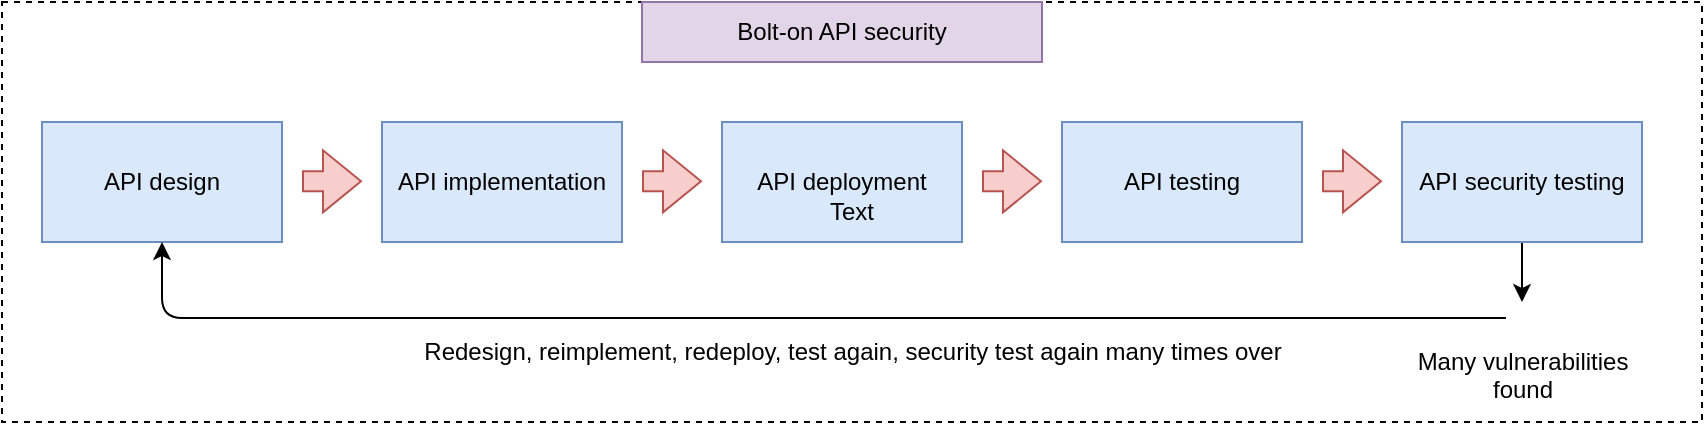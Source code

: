 <mxfile version="23.1.6" type="github" pages="4">
  <diagram name="3.1" id="JjyUlYZhettKr20n02VA">
    <mxGraphModel dx="1434" dy="820" grid="1" gridSize="10" guides="1" tooltips="1" connect="1" arrows="1" fold="1" page="1" pageScale="1" pageWidth="850" pageHeight="1100" math="0" shadow="0">
      <root>
        <mxCell id="0" />
        <mxCell id="1" parent="0" />
        <mxCell id="f8et4zQYmp7AX-IT2wCH-1" value="API design" style="rounded=0;whiteSpace=wrap;html=1;fillColor=#dae8fc;strokeColor=#6c8ebf;" vertex="1" parent="1">
          <mxGeometry x="20" y="290" width="120" height="60" as="geometry" />
        </mxCell>
        <mxCell id="f8et4zQYmp7AX-IT2wCH-2" value="" style="shape=flexArrow;endArrow=classic;html=1;rounded=0;fillColor=#f8cecc;strokeColor=#b85450;" edge="1" parent="1">
          <mxGeometry width="50" height="50" relative="1" as="geometry">
            <mxPoint x="150" y="319.67" as="sourcePoint" />
            <mxPoint x="180" y="319.67" as="targetPoint" />
          </mxGeometry>
        </mxCell>
        <mxCell id="f8et4zQYmp7AX-IT2wCH-3" value="API implementation" style="rounded=0;whiteSpace=wrap;html=1;fillColor=#dae8fc;strokeColor=#6c8ebf;" vertex="1" parent="1">
          <mxGeometry x="190" y="290" width="120" height="60" as="geometry" />
        </mxCell>
        <mxCell id="f8et4zQYmp7AX-IT2wCH-4" value="" style="shape=flexArrow;endArrow=classic;html=1;rounded=0;fillColor=#f8cecc;strokeColor=#b85450;" edge="1" parent="1">
          <mxGeometry width="50" height="50" relative="1" as="geometry">
            <mxPoint x="320" y="319.67" as="sourcePoint" />
            <mxPoint x="350" y="319.67" as="targetPoint" />
          </mxGeometry>
        </mxCell>
        <mxCell id="f8et4zQYmp7AX-IT2wCH-5" value="API deployment" style="rounded=0;whiteSpace=wrap;html=1;fillColor=#dae8fc;strokeColor=#6c8ebf;" vertex="1" parent="1">
          <mxGeometry x="360" y="290" width="120" height="60" as="geometry" />
        </mxCell>
        <mxCell id="f8et4zQYmp7AX-IT2wCH-6" value="" style="shape=flexArrow;endArrow=classic;html=1;rounded=0;fillColor=#f8cecc;strokeColor=#b85450;" edge="1" parent="1">
          <mxGeometry width="50" height="50" relative="1" as="geometry">
            <mxPoint x="490" y="319.67" as="sourcePoint" />
            <mxPoint x="520" y="319.67" as="targetPoint" />
          </mxGeometry>
        </mxCell>
        <mxCell id="f8et4zQYmp7AX-IT2wCH-7" value="API testing" style="rounded=0;whiteSpace=wrap;html=1;fillColor=#dae8fc;strokeColor=#6c8ebf;" vertex="1" parent="1">
          <mxGeometry x="530" y="290" width="120" height="60" as="geometry" />
        </mxCell>
        <mxCell id="f8et4zQYmp7AX-IT2wCH-8" value="" style="shape=flexArrow;endArrow=classic;html=1;rounded=0;fillColor=#f8cecc;strokeColor=#b85450;" edge="1" parent="1">
          <mxGeometry width="50" height="50" relative="1" as="geometry">
            <mxPoint x="660" y="319.67" as="sourcePoint" />
            <mxPoint x="690" y="319.67" as="targetPoint" />
          </mxGeometry>
        </mxCell>
        <mxCell id="f8et4zQYmp7AX-IT2wCH-9" style="edgeStyle=orthogonalEdgeStyle;rounded=0;orthogonalLoop=1;jettySize=auto;html=1;entryX=0.5;entryY=0;entryDx=0;entryDy=0;" edge="1" parent="1" source="f8et4zQYmp7AX-IT2wCH-10" target="f8et4zQYmp7AX-IT2wCH-12">
          <mxGeometry relative="1" as="geometry" />
        </mxCell>
        <mxCell id="f8et4zQYmp7AX-IT2wCH-10" value="API security testing" style="rounded=0;whiteSpace=wrap;html=1;fillColor=#dae8fc;strokeColor=#6c8ebf;" vertex="1" parent="1">
          <mxGeometry x="700" y="290" width="120" height="60" as="geometry" />
        </mxCell>
        <mxCell id="f8et4zQYmp7AX-IT2wCH-11" style="edgeStyle=orthogonalEdgeStyle;rounded=1;orthogonalLoop=1;jettySize=auto;html=1;curved=0;" edge="1" parent="1" source="f8et4zQYmp7AX-IT2wCH-12" target="f8et4zQYmp7AX-IT2wCH-1">
          <mxGeometry relative="1" as="geometry" />
        </mxCell>
        <mxCell id="f8et4zQYmp7AX-IT2wCH-12" value="Many&amp;nbsp;vulnerabilities&lt;br&gt;found" style="shape=image;html=1;verticalAlign=top;verticalLabelPosition=bottom;labelBackgroundColor=#ffffff;imageAspect=0;aspect=fixed;image=https://cdn1.iconfinder.com/data/icons/CrystalClear/16x16/actions/gg_ignored.png" vertex="1" parent="1">
          <mxGeometry x="752" y="380" width="16" height="16" as="geometry" />
        </mxCell>
        <mxCell id="f8et4zQYmp7AX-IT2wCH-13" value="Redesign, reimplement, redeploy, test again, security test again many times over" style="text;html=1;align=center;verticalAlign=middle;whiteSpace=wrap;rounded=0;" vertex="1" parent="1">
          <mxGeometry x="198" y="390" width="455" height="30" as="geometry" />
        </mxCell>
        <mxCell id="f8et4zQYmp7AX-IT2wCH-14" value="Text" style="text;html=1;align=center;verticalAlign=middle;whiteSpace=wrap;rounded=0;strokeColor=default;dashed=1;" vertex="1" parent="1">
          <mxGeometry y="230" width="850" height="210" as="geometry" />
        </mxCell>
        <mxCell id="f8et4zQYmp7AX-IT2wCH-15" value="Bolt-on API security" style="text;html=1;align=center;verticalAlign=middle;whiteSpace=wrap;rounded=0;fillColor=#e1d5e7;strokeColor=#9673a6;" vertex="1" parent="1">
          <mxGeometry x="320" y="230" width="200" height="30" as="geometry" />
        </mxCell>
      </root>
    </mxGraphModel>
  </diagram>
  <diagram id="MRdM6cafVNZoHTkg15Vf" name="3.2">
    <mxGraphModel dx="1434" dy="820" grid="1" gridSize="10" guides="1" tooltips="1" connect="1" arrows="1" fold="1" page="1" pageScale="1" pageWidth="850" pageHeight="1100" math="0" shadow="0">
      <root>
        <mxCell id="0" />
        <mxCell id="1" parent="0" />
        <mxCell id="wfGCesaBH7ybkO-17rXC-1" style="edgeStyle=orthogonalEdgeStyle;rounded=0;orthogonalLoop=1;jettySize=auto;html=1;" parent="1" source="wfGCesaBH7ybkO-17rXC-2" target="wfGCesaBH7ybkO-17rXC-12" edge="1">
          <mxGeometry relative="1" as="geometry" />
        </mxCell>
        <mxCell id="wfGCesaBH7ybkO-17rXC-2" value="API design" style="rounded=0;whiteSpace=wrap;html=1;fillColor=#dae8fc;strokeColor=#6c8ebf;" parent="1" vertex="1">
          <mxGeometry x="20" y="160" width="120" height="30" as="geometry" />
        </mxCell>
        <mxCell id="wfGCesaBH7ybkO-17rXC-3" value="" style="shape=flexArrow;endArrow=classic;html=1;rounded=0;fillColor=#f8cecc;strokeColor=#b85450;" parent="1" edge="1">
          <mxGeometry width="50" height="50" relative="1" as="geometry">
            <mxPoint x="65" y="229.67" as="sourcePoint" />
            <mxPoint x="95" y="229.67" as="targetPoint" />
          </mxGeometry>
        </mxCell>
        <mxCell id="wfGCesaBH7ybkO-17rXC-4" style="edgeStyle=orthogonalEdgeStyle;rounded=0;orthogonalLoop=1;jettySize=auto;html=1;" parent="1" source="wfGCesaBH7ybkO-17rXC-5" target="wfGCesaBH7ybkO-17rXC-13" edge="1">
          <mxGeometry relative="1" as="geometry" />
        </mxCell>
        <mxCell id="wfGCesaBH7ybkO-17rXC-5" value="API implementation" style="rounded=0;whiteSpace=wrap;html=1;fillColor=#dae8fc;strokeColor=#6c8ebf;" parent="1" vertex="1">
          <mxGeometry x="110" y="215" width="120" height="30" as="geometry" />
        </mxCell>
        <mxCell id="wfGCesaBH7ybkO-17rXC-6" value="" style="shape=flexArrow;endArrow=classic;html=1;rounded=0;fillColor=#f8cecc;strokeColor=#b85450;" parent="1" edge="1">
          <mxGeometry width="50" height="50" relative="1" as="geometry">
            <mxPoint x="155" y="284.67" as="sourcePoint" />
            <mxPoint x="185" y="284.67" as="targetPoint" />
          </mxGeometry>
        </mxCell>
        <mxCell id="wfGCesaBH7ybkO-17rXC-7" value="API deployment" style="rounded=0;whiteSpace=wrap;html=1;fillColor=#dae8fc;strokeColor=#6c8ebf;" parent="1" vertex="1">
          <mxGeometry x="200" y="270" width="120" height="30" as="geometry" />
        </mxCell>
        <mxCell id="wfGCesaBH7ybkO-17rXC-8" value="" style="shape=flexArrow;endArrow=classic;html=1;rounded=0;fillColor=#f8cecc;strokeColor=#b85450;" parent="1" edge="1">
          <mxGeometry width="50" height="50" relative="1" as="geometry">
            <mxPoint x="245" y="344.67" as="sourcePoint" />
            <mxPoint x="275" y="344.67" as="targetPoint" />
          </mxGeometry>
        </mxCell>
        <mxCell id="wfGCesaBH7ybkO-17rXC-9" value="API testing" style="rounded=0;whiteSpace=wrap;html=1;fillColor=#dae8fc;strokeColor=#6c8ebf;" parent="1" vertex="1">
          <mxGeometry x="290" y="330" width="120" height="30" as="geometry" />
        </mxCell>
        <mxCell id="wfGCesaBH7ybkO-17rXC-10" value="" style="shape=flexArrow;endArrow=classic;html=1;rounded=0;fillColor=#f8cecc;strokeColor=#b85450;" parent="1" edge="1">
          <mxGeometry width="50" height="50" relative="1" as="geometry">
            <mxPoint x="425" y="344.67" as="sourcePoint" />
            <mxPoint x="455" y="344.67" as="targetPoint" />
          </mxGeometry>
        </mxCell>
        <mxCell id="wfGCesaBH7ybkO-17rXC-11" value="API security testing" style="rounded=0;whiteSpace=wrap;html=1;fillColor=#dae8fc;strokeColor=#6c8ebf;" parent="1" vertex="1">
          <mxGeometry x="470" y="330" width="120" height="30" as="geometry" />
        </mxCell>
        <mxCell id="wfGCesaBH7ybkO-17rXC-12" value="Test" style="image;aspect=fixed;html=1;points=[];align=center;fontSize=12;image=img/lib/azure2/devops/CloudTest.svg;" parent="1" vertex="1">
          <mxGeometry x="190" y="160" width="25.94" height="30" as="geometry" />
        </mxCell>
        <mxCell id="wfGCesaBH7ybkO-17rXC-13" value="Test" style="image;aspect=fixed;html=1;points=[];align=center;fontSize=12;image=img/lib/azure2/devops/CloudTest.svg;" parent="1" vertex="1">
          <mxGeometry x="264.06" y="215" width="25.94" height="30" as="geometry" />
        </mxCell>
        <mxCell id="wfGCesaBH7ybkO-17rXC-14" value="Test" style="image;aspect=fixed;html=1;points=[];align=center;fontSize=12;image=img/lib/azure2/devops/CloudTest.svg;" parent="1" vertex="1">
          <mxGeometry x="360" y="270" width="25.94" height="30" as="geometry" />
        </mxCell>
        <mxCell id="wfGCesaBH7ybkO-17rXC-15" value="Few vulnerabilities &lt;br&gt;found" style="sketch=0;html=1;aspect=fixed;strokeColor=none;shadow=0;align=center;fillColor=#2D9C5E;verticalAlign=top;labelPosition=center;verticalLabelPosition=bottom;shape=mxgraph.gcp2.check" parent="1" vertex="1">
          <mxGeometry x="636" y="330" width="37.5" height="30" as="geometry" />
        </mxCell>
        <mxCell id="wfGCesaBH7ybkO-17rXC-16" style="edgeStyle=orthogonalEdgeStyle;rounded=0;orthogonalLoop=1;jettySize=auto;html=1;entryX=0.036;entryY=0.489;entryDx=0;entryDy=0;entryPerimeter=0;" parent="1" source="wfGCesaBH7ybkO-17rXC-11" target="wfGCesaBH7ybkO-17rXC-15" edge="1">
          <mxGeometry relative="1" as="geometry" />
        </mxCell>
        <mxCell id="wfGCesaBH7ybkO-17rXC-17" style="edgeStyle=orthogonalEdgeStyle;rounded=0;orthogonalLoop=1;jettySize=auto;html=1;entryX=0.077;entryY=0.511;entryDx=0;entryDy=0;entryPerimeter=0;" parent="1" source="wfGCesaBH7ybkO-17rXC-7" target="wfGCesaBH7ybkO-17rXC-14" edge="1">
          <mxGeometry relative="1" as="geometry" />
        </mxCell>
        <mxCell id="wfGCesaBH7ybkO-17rXC-18" value="Text" style="text;html=1;align=center;verticalAlign=middle;whiteSpace=wrap;rounded=0;strokeColor=default;dashed=1;" parent="1" vertex="1">
          <mxGeometry y="110" width="720" height="310" as="geometry" />
        </mxCell>
        <mxCell id="wfGCesaBH7ybkO-17rXC-19" value="Built-in API security" style="text;html=1;align=center;verticalAlign=middle;whiteSpace=wrap;rounded=0;fillColor=#e1d5e7;strokeColor=#9673a6;" parent="1" vertex="1">
          <mxGeometry x="260" y="110" width="180" height="30" as="geometry" />
        </mxCell>
      </root>
    </mxGraphModel>
  </diagram>
  <diagram id="QNifrUuEBY6F0_jzojEl" name="3.3">
    <mxGraphModel dx="956" dy="547" grid="1" gridSize="10" guides="1" tooltips="1" connect="1" arrows="1" fold="1" page="1" pageScale="1" pageWidth="850" pageHeight="1100" math="0" shadow="0">
      <root>
        <mxCell id="0" />
        <mxCell id="1" parent="0" />
        <mxCell id="gNhqmdtTPiXPrSr1lkuD-7" style="edgeStyle=orthogonalEdgeStyle;rounded=0;orthogonalLoop=1;jettySize=auto;html=1;entryX=0;entryY=0.5;entryDx=0;entryDy=0;" edge="1" parent="1" source="gNhqmdtTPiXPrSr1lkuD-1" target="gNhqmdtTPiXPrSr1lkuD-6">
          <mxGeometry relative="1" as="geometry" />
        </mxCell>
        <mxCell id="gNhqmdtTPiXPrSr1lkuD-1" value="GET /products?sort_by=&#39; OR 1=1--" style="rounded=0;whiteSpace=wrap;html=1;dashed=1;fillColor=#fff2cc;strokeColor=#d6b656;" vertex="1" parent="1">
          <mxGeometry x="290" y="232.5" width="230" height="25" as="geometry" />
        </mxCell>
        <mxCell id="gNhqmdtTPiXPrSr1lkuD-2" value="&lt;div&gt;paths:&lt;/div&gt;&lt;div&gt;&amp;nbsp; /products:&lt;/div&gt;&lt;div&gt;&amp;nbsp; &amp;nbsp; get:&lt;/div&gt;&lt;div&gt;&amp;nbsp; &amp;nbsp; &amp;nbsp; parameters:&lt;/div&gt;&lt;div&gt;&amp;nbsp; &amp;nbsp; &amp;nbsp; &amp;nbsp; - name: sort_by&lt;/div&gt;&lt;div&gt;&amp;nbsp; &amp;nbsp; &amp;nbsp; &amp;nbsp; - in: query&lt;/div&gt;&lt;div&gt;&amp;nbsp; &amp;nbsp; &amp;nbsp; &amp;nbsp; - required: false&lt;/div&gt;&lt;div&gt;&amp;nbsp; &amp;nbsp; &amp;nbsp; &amp;nbsp; - schema:&lt;/div&gt;&lt;div&gt;&amp;nbsp; &amp;nbsp; &amp;nbsp; &amp;nbsp; &amp;nbsp; &amp;nbsp; type: string&lt;/div&gt;" style="text;html=1;align=left;verticalAlign=middle;whiteSpace=wrap;rounded=0;spacingTop=0;spacing=15;strokeColor=default;dashed=1;" vertex="1" parent="1">
          <mxGeometry x="60" y="170" width="150" height="150" as="geometry" />
        </mxCell>
        <mxCell id="gNhqmdtTPiXPrSr1lkuD-3" value="" style="shape=flexArrow;endArrow=classic;html=1;rounded=0;fillColor=#f8cecc;strokeColor=#b85450;" edge="1" parent="1">
          <mxGeometry width="50" height="50" relative="1" as="geometry">
            <mxPoint x="240" y="244.67" as="sourcePoint" />
            <mxPoint x="270" y="244.67" as="targetPoint" />
          </mxGeometry>
        </mxCell>
        <mxCell id="gNhqmdtTPiXPrSr1lkuD-4" value="Bolt-on security" style="rounded=0;whiteSpace=wrap;html=1;fillColor=#e1d5e7;strokeColor=#9673a6;" vertex="1" parent="1">
          <mxGeometry x="335" y="180" width="140" height="30" as="geometry" />
        </mxCell>
        <mxCell id="gNhqmdtTPiXPrSr1lkuD-5" value="Built-in security" style="rounded=0;whiteSpace=wrap;html=1;fillColor=#e1d5e7;strokeColor=#9673a6;" vertex="1" parent="1">
          <mxGeometry x="70" y="340" width="140" height="30" as="geometry" />
        </mxCell>
        <mxCell id="gNhqmdtTPiXPrSr1lkuD-9" style="edgeStyle=orthogonalEdgeStyle;rounded=0;orthogonalLoop=1;jettySize=auto;html=1;entryX=0;entryY=0.5;entryDx=0;entryDy=0;" edge="1" parent="1" source="gNhqmdtTPiXPrSr1lkuD-6" target="gNhqmdtTPiXPrSr1lkuD-8">
          <mxGeometry relative="1" as="geometry" />
        </mxCell>
        <mxCell id="gNhqmdtTPiXPrSr1lkuD-6" value="" style="shape=image;html=1;verticalAlign=top;verticalLabelPosition=bottom;labelBackgroundColor=#ffffff;imageAspect=0;aspect=fixed;image=https://cdn1.iconfinder.com/data/icons/CrystalClear/16x16/actions/gg_ignored.png" vertex="1" parent="1">
          <mxGeometry x="560" y="237" width="16" height="16" as="geometry" />
        </mxCell>
        <mxCell id="gNhqmdtTPiXPrSr1lkuD-8" value="&lt;div&gt;paths:&lt;/div&gt;&lt;div&gt;&amp;nbsp; /products:&lt;/div&gt;&lt;div&gt;&amp;nbsp; &amp;nbsp; get:&lt;/div&gt;&lt;div&gt;&amp;nbsp; &amp;nbsp; &amp;nbsp; parameters:&lt;/div&gt;&lt;div&gt;&amp;nbsp; &amp;nbsp; &amp;nbsp; &amp;nbsp; - name: sort_by&lt;/div&gt;&lt;div&gt;&amp;nbsp; &amp;nbsp; &amp;nbsp; &amp;nbsp; - in: query&lt;/div&gt;&lt;div&gt;&amp;nbsp; &amp;nbsp; &amp;nbsp; &amp;nbsp; - required: false&lt;/div&gt;&lt;div&gt;&amp;nbsp; &amp;nbsp; &amp;nbsp; &amp;nbsp; - schema:&lt;/div&gt;&lt;div&gt;&amp;nbsp; &amp;nbsp; &amp;nbsp; &amp;nbsp; &amp;nbsp; &amp;nbsp; type: string&lt;/div&gt;&lt;div&gt;&amp;nbsp; &amp;nbsp; &amp;nbsp; &amp;nbsp; &amp;nbsp; &amp;nbsp; pattern: ^[\w_]{5,15}$&lt;/div&gt;" style="text;html=1;align=left;verticalAlign=middle;whiteSpace=wrap;rounded=0;spacingTop=0;spacing=15;strokeColor=default;dashed=1;" vertex="1" parent="1">
          <mxGeometry x="620" y="165" width="190" height="160" as="geometry" />
        </mxCell>
        <mxCell id="gNhqmdtTPiXPrSr1lkuD-10" value="" style="shape=flexArrow;endArrow=classic;html=1;rounded=0;fillColor=#f8cecc;strokeColor=#b85450;" edge="1" parent="1">
          <mxGeometry width="50" height="50" relative="1" as="geometry">
            <mxPoint x="530" y="194.67" as="sourcePoint" />
            <mxPoint x="560" y="194.67" as="targetPoint" />
          </mxGeometry>
        </mxCell>
        <mxCell id="gNhqmdtTPiXPrSr1lkuD-11" value="&lt;div&gt;paths:&lt;/div&gt;&lt;div&gt;&amp;nbsp; /products:&lt;/div&gt;&lt;div&gt;&amp;nbsp; &amp;nbsp; get:&lt;/div&gt;&lt;div&gt;&amp;nbsp; &amp;nbsp; &amp;nbsp; parameters:&lt;/div&gt;&lt;div&gt;&amp;nbsp; &amp;nbsp; &amp;nbsp; &amp;nbsp; - name: sort_by&lt;/div&gt;&lt;div&gt;&amp;nbsp; &amp;nbsp; &amp;nbsp; &amp;nbsp; - in: query&lt;/div&gt;&lt;div&gt;&amp;nbsp; &amp;nbsp; &amp;nbsp; &amp;nbsp; - required: false&lt;/div&gt;&lt;div&gt;&amp;nbsp; &amp;nbsp; &amp;nbsp; &amp;nbsp; - schema:&lt;/div&gt;&lt;div&gt;&amp;nbsp; &amp;nbsp; &amp;nbsp; &amp;nbsp; &amp;nbsp; &amp;nbsp; type: string&lt;/div&gt;&lt;div&gt;&amp;nbsp; &amp;nbsp; &amp;nbsp; &amp;nbsp; &amp;nbsp; &amp;nbsp; enum:&lt;/div&gt;&lt;div&gt;&amp;nbsp; &amp;nbsp; &amp;nbsp; &amp;nbsp; &amp;nbsp; &amp;nbsp; &amp;nbsp; - price&lt;/div&gt;&lt;div&gt;&amp;nbsp; &amp;nbsp; &amp;nbsp; &amp;nbsp; &amp;nbsp; &amp;nbsp; &amp;nbsp; - reviews&lt;/div&gt;" style="text;html=1;align=left;verticalAlign=middle;whiteSpace=wrap;rounded=0;spacingTop=0;spacing=15;strokeColor=default;dashed=1;" vertex="1" parent="1">
          <mxGeometry x="250" y="290" width="170" height="190" as="geometry" />
        </mxCell>
        <mxCell id="gNhqmdtTPiXPrSr1lkuD-12" style="edgeStyle=orthogonalEdgeStyle;rounded=1;orthogonalLoop=1;jettySize=auto;html=1;entryX=0.008;entryY=0.531;entryDx=0;entryDy=0;entryPerimeter=0;curved=0;" edge="1" parent="1" source="gNhqmdtTPiXPrSr1lkuD-5" target="gNhqmdtTPiXPrSr1lkuD-11">
          <mxGeometry relative="1" as="geometry" />
        </mxCell>
        <mxCell id="gNhqmdtTPiXPrSr1lkuD-13" style="edgeStyle=orthogonalEdgeStyle;rounded=0;orthogonalLoop=1;jettySize=auto;html=1;entryX=0;entryY=0.5;entryDx=0;entryDy=0;" edge="1" parent="1" source="gNhqmdtTPiXPrSr1lkuD-14">
          <mxGeometry relative="1" as="geometry">
            <mxPoint x="760" y="382.5" as="targetPoint" />
          </mxGeometry>
        </mxCell>
        <mxCell id="gNhqmdtTPiXPrSr1lkuD-14" value="GET /products?sort_by=&#39; OR 1=1--" style="rounded=0;whiteSpace=wrap;html=1;dashed=1;fillColor=#fff2cc;strokeColor=#d6b656;" vertex="1" parent="1">
          <mxGeometry x="490" y="370" width="230" height="25" as="geometry" />
        </mxCell>
        <mxCell id="gNhqmdtTPiXPrSr1lkuD-15" value="" style="shape=flexArrow;endArrow=classic;html=1;rounded=0;fillColor=#f8cecc;strokeColor=#b85450;" edge="1" parent="1">
          <mxGeometry width="50" height="50" relative="1" as="geometry">
            <mxPoint x="440" y="382.17" as="sourcePoint" />
            <mxPoint x="470" y="382.17" as="targetPoint" />
          </mxGeometry>
        </mxCell>
        <mxCell id="gNhqmdtTPiXPrSr1lkuD-17" value="" style="sketch=0;html=1;aspect=fixed;strokeColor=none;shadow=0;align=center;fillColor=#2D9C5E;verticalAlign=top;labelPosition=center;verticalLabelPosition=bottom;shape=mxgraph.gcp2.check" vertex="1" parent="1">
          <mxGeometry x="760" y="365" width="37.5" height="30" as="geometry" />
        </mxCell>
        <mxCell id="gNhqmdtTPiXPrSr1lkuD-19" value="Vulnerable" style="text;html=1;align=center;verticalAlign=middle;whiteSpace=wrap;rounded=0;strokeColor=#b85450;dashed=1;fillColor=#f8cecc;" vertex="1" parent="1">
          <mxGeometry x="530" y="258" width="70" height="30" as="geometry" />
        </mxCell>
        <mxCell id="gNhqmdtTPiXPrSr1lkuD-20" value="Not vulnerable" style="text;html=1;align=center;verticalAlign=middle;whiteSpace=wrap;rounded=0;strokeColor=#b85450;dashed=1;fillColor=#f8cecc;" vertex="1" parent="1">
          <mxGeometry x="733.75" y="395" width="90" height="30" as="geometry" />
        </mxCell>
      </root>
    </mxGraphModel>
  </diagram>
  <diagram id="whqOIxm1mbOgUXkqK3Qf" name="3.4">
    <mxGraphModel dx="956" dy="547" grid="1" gridSize="10" guides="1" tooltips="1" connect="1" arrows="1" fold="1" page="1" pageScale="1" pageWidth="850" pageHeight="1100" math="0" shadow="0">
      <root>
        <mxCell id="0" />
        <mxCell id="1" parent="0" />
        <mxCell id="GwpPO9QKHeGCqxsgBVyi-1" value="&lt;div&gt;paths:&lt;/div&gt;&lt;div&gt;&amp;nbsp; /products:&lt;/div&gt;&lt;div&gt;&amp;nbsp; &amp;nbsp; get:&lt;/div&gt;&lt;div&gt;&amp;nbsp; &amp;nbsp; &amp;nbsp; parameters:&lt;/div&gt;&lt;div&gt;&amp;nbsp; &amp;nbsp; &amp;nbsp; &amp;nbsp; - name: sort_by&lt;/div&gt;&lt;div&gt;&amp;nbsp; &amp;nbsp; &amp;nbsp; &amp;nbsp; - in: query&lt;/div&gt;&lt;div&gt;&amp;nbsp; &amp;nbsp; &amp;nbsp; &amp;nbsp; - required: false&lt;/div&gt;&lt;div&gt;&amp;nbsp; &amp;nbsp; &amp;nbsp; &amp;nbsp; - schema:&lt;/div&gt;&lt;div&gt;&amp;nbsp; &amp;nbsp; &amp;nbsp; &amp;nbsp; &amp;nbsp; &amp;nbsp; type: string&lt;/div&gt;&lt;div&gt;&amp;nbsp; &amp;nbsp; &amp;nbsp; &amp;nbsp; &amp;nbsp; &amp;nbsp; pattern: ^[\w_]{5,15}$&lt;/div&gt;" style="text;html=1;align=left;verticalAlign=middle;whiteSpace=wrap;rounded=0;spacingTop=0;spacing=15;strokeColor=default;dashed=1;" vertex="1" parent="1">
          <mxGeometry x="500" y="210" width="190" height="160" as="geometry" />
        </mxCell>
        <mxCell id="krxrdkEv2YTSPZEe9shN-1" value="GET /products?sort_by=loyalty_points" style="rounded=0;whiteSpace=wrap;html=1;dashed=1;fillColor=#fff2cc;strokeColor=#d6b656;" vertex="1" parent="1">
          <mxGeometry x="160" y="277.5" width="230" height="25" as="geometry" />
        </mxCell>
        <mxCell id="QOak0blXJWoEI2UCVYHD-3" style="edgeStyle=orthogonalEdgeStyle;rounded=0;orthogonalLoop=1;jettySize=auto;html=1;entryX=0;entryY=0.5;entryDx=0;entryDy=0;" edge="1" parent="1" source="QOak0blXJWoEI2UCVYHD-1" target="GwpPO9QKHeGCqxsgBVyi-1">
          <mxGeometry relative="1" as="geometry" />
        </mxCell>
        <mxCell id="QOak0blXJWoEI2UCVYHD-1" value="" style="sketch=0;html=1;aspect=fixed;strokeColor=none;shadow=0;align=center;fillColor=#2D9C5E;verticalAlign=top;labelPosition=center;verticalLabelPosition=bottom;shape=mxgraph.gcp2.check" vertex="1" parent="1">
          <mxGeometry x="430" y="275" width="37.5" height="30" as="geometry" />
        </mxCell>
        <mxCell id="QOak0blXJWoEI2UCVYHD-2" style="edgeStyle=orthogonalEdgeStyle;rounded=0;orthogonalLoop=1;jettySize=auto;html=1;entryX=-0.071;entryY=0.511;entryDx=0;entryDy=0;entryPerimeter=0;" edge="1" parent="1" source="krxrdkEv2YTSPZEe9shN-1" target="QOak0blXJWoEI2UCVYHD-1">
          <mxGeometry relative="1" as="geometry" />
        </mxCell>
      </root>
    </mxGraphModel>
  </diagram>
</mxfile>
